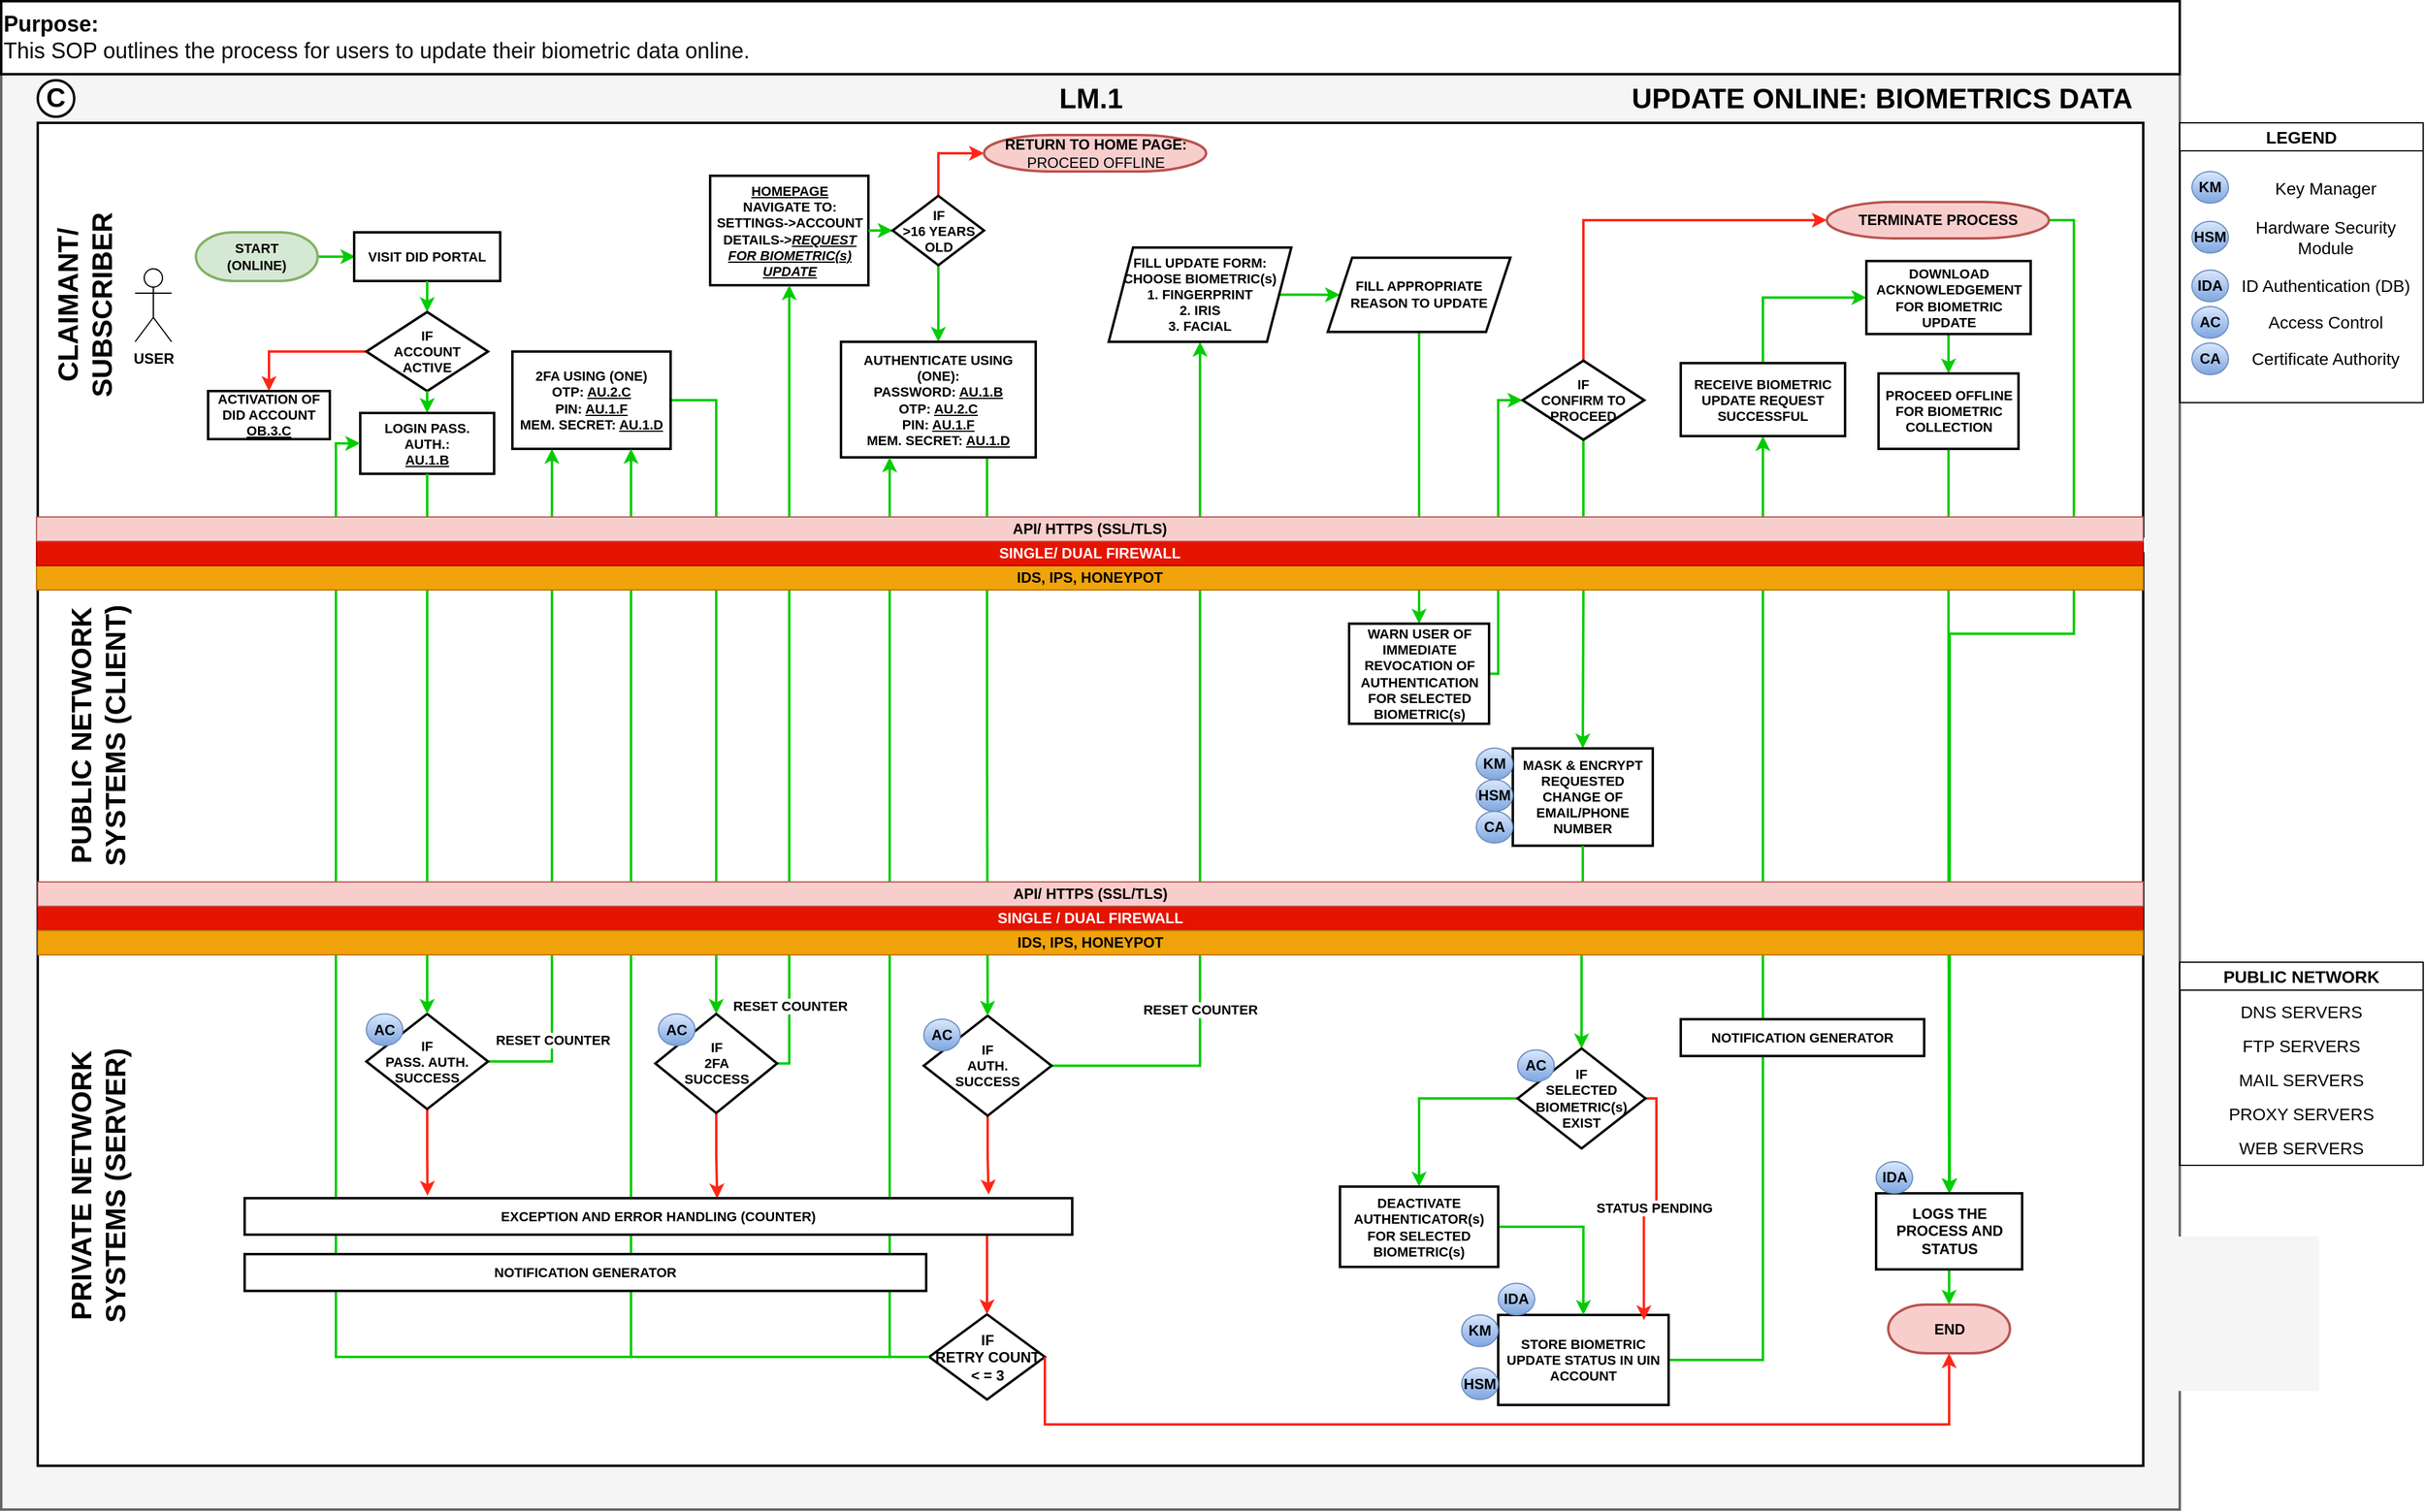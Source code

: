 <mxfile version="20.7.4" type="device"><diagram id="bsTosLUH5mfE9uCYUgKQ" name="Page-1"><mxGraphModel dx="-7345" dy="252" grid="1" gridSize="10" guides="1" tooltips="1" connect="1" arrows="1" fold="1" page="1" pageScale="1" pageWidth="1920" pageHeight="1200" math="0" shadow="0"><root><mxCell id="0"/><mxCell id="1" parent="0"/><mxCell id="CPYO5AbDpD3RxbPcnfMz-234" value="" style="rounded=0;whiteSpace=wrap;html=1;fontSize=22;fillColor=#f5f5f5;fontColor=#333333;strokeColor=#666666;direction=east;strokeWidth=2;fontStyle=1" parent="1" vertex="1"><mxGeometry x="8680" y="170" width="1790" height="1180" as="geometry"/></mxCell><mxCell id="CPYO5AbDpD3RxbPcnfMz-236" value="" style="rounded=0;whiteSpace=wrap;html=1;strokeWidth=2;fontStyle=1;" parent="1" vertex="1"><mxGeometry x="8710" y="210" width="1730" height="340" as="geometry"/></mxCell><mxCell id="CPYO5AbDpD3RxbPcnfMz-237" value="CLAIMANT/&lt;br&gt;SUBSCRIBER" style="text;html=1;align=center;verticalAlign=middle;resizable=0;points=[];autosize=1;strokeColor=none;fillColor=none;fontStyle=1;fontSize=23;strokeWidth=2;horizontal=0;" parent="1" vertex="1"><mxGeometry x="8709" y="275" width="80" height="170" as="geometry"/></mxCell><mxCell id="CPYO5AbDpD3RxbPcnfMz-238" style="edgeStyle=orthogonalEdgeStyle;rounded=0;orthogonalLoop=1;jettySize=auto;html=1;exitX=1;exitY=0.5;exitDx=0;exitDy=0;exitPerimeter=0;entryX=0;entryY=0.5;entryDx=0;entryDy=0;strokeColor=#00CC00;strokeWidth=2;fontStyle=1;" parent="1" source="CPYO5AbDpD3RxbPcnfMz-239" edge="1"><mxGeometry relative="1" as="geometry"><mxPoint x="8971" y="320" as="targetPoint"/></mxGeometry></mxCell><mxCell id="CPYO5AbDpD3RxbPcnfMz-239" value="&lt;b style=&quot;font-size: 11px;&quot;&gt;START&lt;br&gt;(ONLINE)&lt;br&gt;&lt;/b&gt;" style="strokeWidth=2;html=1;shape=mxgraph.flowchart.terminator;whiteSpace=wrap;fillColor=#d5e8d4;strokeColor=#82b366;fontSize=11;" parent="1" vertex="1"><mxGeometry x="8840" y="300" width="100" height="40" as="geometry"/></mxCell><mxCell id="CPYO5AbDpD3RxbPcnfMz-240" value="LM.1" style="text;html=1;align=center;verticalAlign=middle;resizable=0;points=[];autosize=1;strokeColor=none;fillColor=none;fontStyle=1;strokeWidth=2;fontSize=23;" parent="1" vertex="1"><mxGeometry x="9535" y="170" width="80" height="40" as="geometry"/></mxCell><mxCell id="CPYO5AbDpD3RxbPcnfMz-241" value="C" style="ellipse;whiteSpace=wrap;html=1;aspect=fixed;strokeWidth=2;fontStyle=1;fontSize=22;direction=south;" parent="1" vertex="1"><mxGeometry x="8710" y="175" width="30" height="30" as="geometry"/></mxCell><mxCell id="CPYO5AbDpD3RxbPcnfMz-242" value="&lt;font style=&quot;font-size: 14px;&quot;&gt;LEGEND&lt;/font&gt;" style="swimlane;whiteSpace=wrap;html=1;" parent="1" vertex="1"><mxGeometry x="10470" y="210" width="200" height="230" as="geometry"/></mxCell><mxCell id="CPYO5AbDpD3RxbPcnfMz-243" value="KM" style="ellipse;whiteSpace=wrap;html=1;fillColor=#dae8fc;strokeColor=#6c8ebf;gradientColor=#7ea6e0;fontStyle=1" parent="CPYO5AbDpD3RxbPcnfMz-242" vertex="1"><mxGeometry x="10" y="40" width="30" height="26" as="geometry"/></mxCell><mxCell id="CPYO5AbDpD3RxbPcnfMz-244" value="IDA" style="ellipse;whiteSpace=wrap;html=1;fillColor=#dae8fc;strokeColor=#6c8ebf;gradientColor=#7ea6e0;fontStyle=1" parent="CPYO5AbDpD3RxbPcnfMz-242" vertex="1"><mxGeometry x="10" y="121" width="30" height="26" as="geometry"/></mxCell><mxCell id="CPYO5AbDpD3RxbPcnfMz-245" value="HSM" style="ellipse;whiteSpace=wrap;html=1;fillColor=#dae8fc;strokeColor=#6c8ebf;gradientColor=#7ea6e0;fontStyle=1" parent="CPYO5AbDpD3RxbPcnfMz-242" vertex="1"><mxGeometry x="10" y="81" width="30" height="26" as="geometry"/></mxCell><mxCell id="CPYO5AbDpD3RxbPcnfMz-247" value="Key Manager" style="text;html=1;strokeColor=none;fillColor=none;align=center;verticalAlign=middle;whiteSpace=wrap;rounded=0;fontSize=14;" parent="CPYO5AbDpD3RxbPcnfMz-242" vertex="1"><mxGeometry x="40" y="40" width="160" height="28" as="geometry"/></mxCell><mxCell id="CPYO5AbDpD3RxbPcnfMz-249" value="Hardware Security Module" style="text;html=1;strokeColor=none;fillColor=none;align=center;verticalAlign=middle;whiteSpace=wrap;rounded=0;fontSize=14;" parent="CPYO5AbDpD3RxbPcnfMz-242" vertex="1"><mxGeometry x="40" y="80" width="160" height="28" as="geometry"/></mxCell><mxCell id="CPYO5AbDpD3RxbPcnfMz-250" value="ID Authentication (DB)" style="text;html=1;strokeColor=none;fillColor=none;align=center;verticalAlign=middle;whiteSpace=wrap;rounded=0;fontSize=14;" parent="CPYO5AbDpD3RxbPcnfMz-242" vertex="1"><mxGeometry x="40" y="120" width="160" height="28" as="geometry"/></mxCell><mxCell id="CPYO5AbDpD3RxbPcnfMz-251" value="AC" style="ellipse;whiteSpace=wrap;html=1;fillColor=#dae8fc;strokeColor=#6c8ebf;gradientColor=#7ea6e0;fontStyle=1" parent="CPYO5AbDpD3RxbPcnfMz-242" vertex="1"><mxGeometry x="10" y="151" width="30" height="26" as="geometry"/></mxCell><mxCell id="CPYO5AbDpD3RxbPcnfMz-252" value="Access Control" style="text;html=1;strokeColor=none;fillColor=none;align=center;verticalAlign=middle;whiteSpace=wrap;rounded=0;fontSize=14;" parent="CPYO5AbDpD3RxbPcnfMz-242" vertex="1"><mxGeometry x="40" y="150" width="160" height="28" as="geometry"/></mxCell><mxCell id="CPYO5AbDpD3RxbPcnfMz-253" value="Certificate Authority" style="text;html=1;strokeColor=none;fillColor=none;align=center;verticalAlign=middle;whiteSpace=wrap;rounded=0;fontSize=14;" parent="CPYO5AbDpD3RxbPcnfMz-242" vertex="1"><mxGeometry x="40" y="180" width="160" height="28" as="geometry"/></mxCell><mxCell id="CPYO5AbDpD3RxbPcnfMz-254" value="CA" style="ellipse;whiteSpace=wrap;html=1;fillColor=#dae8fc;strokeColor=#6c8ebf;gradientColor=#7ea6e0;fontStyle=1" parent="CPYO5AbDpD3RxbPcnfMz-242" vertex="1"><mxGeometry x="10" y="181" width="30" height="26" as="geometry"/></mxCell><mxCell id="CPYO5AbDpD3RxbPcnfMz-255" value="" style="rounded=0;whiteSpace=wrap;html=1;strokeWidth=2;fontStyle=1;" parent="1" vertex="1"><mxGeometry x="8710" y="564" width="1730" height="300" as="geometry"/></mxCell><mxCell id="CPYO5AbDpD3RxbPcnfMz-256" value="" style="rounded=0;whiteSpace=wrap;html=1;strokeWidth=2;fontStyle=1;" parent="1" vertex="1"><mxGeometry x="8710" y="864" width="1730" height="450" as="geometry"/></mxCell><mxCell id="CPYO5AbDpD3RxbPcnfMz-257" value="PRIVATE NETWORK&lt;br style=&quot;border-color: var(--border-color);&quot;&gt;SYSTEMS (SERVER)" style="text;html=1;align=center;verticalAlign=middle;resizable=0;points=[];autosize=1;strokeColor=none;fillColor=none;fontStyle=1;fontSize=23;strokeWidth=2;horizontal=0;" parent="1" vertex="1"><mxGeometry x="8720" y="964" width="80" height="240" as="geometry"/></mxCell><mxCell id="CPYO5AbDpD3RxbPcnfMz-258" value="PUBLIC NETWORK&lt;br style=&quot;border-color: var(--border-color);&quot;&gt;SYSTEMS (CLIENT)" style="text;html=1;align=center;verticalAlign=middle;resizable=0;points=[];autosize=1;strokeColor=none;fillColor=none;fontStyle=1;fontSize=23;strokeWidth=2;horizontal=0;" parent="1" vertex="1"><mxGeometry x="8720" y="599" width="80" height="230" as="geometry"/></mxCell><mxCell id="CPYO5AbDpD3RxbPcnfMz-260" style="edgeStyle=orthogonalEdgeStyle;rounded=0;orthogonalLoop=1;jettySize=auto;html=1;exitX=0.5;exitY=1;exitDx=0;exitDy=0;strokeColor=#FF2617;strokeWidth=2;fontStyle=1;entryX=0.899;entryY=-0.1;entryDx=0;entryDy=0;entryPerimeter=0;" parent="1" source="CPYO5AbDpD3RxbPcnfMz-261" target="CPYO5AbDpD3RxbPcnfMz-380" edge="1"><mxGeometry relative="1" as="geometry"><Array as="points"/></mxGeometry></mxCell><mxCell id="CPYO5AbDpD3RxbPcnfMz-403" value="RESET COUNTER" style="edgeStyle=orthogonalEdgeStyle;rounded=0;orthogonalLoop=1;jettySize=auto;html=1;exitX=1;exitY=0.5;exitDx=0;exitDy=0;entryX=0.5;entryY=1;entryDx=0;entryDy=0;strokeColor=#00CC00;strokeWidth=2;fontStyle=1;" parent="1" source="CPYO5AbDpD3RxbPcnfMz-261" target="CPYO5AbDpD3RxbPcnfMz-402" edge="1"><mxGeometry x="-0.534" relative="1" as="geometry"><mxPoint y="-1" as="offset"/></mxGeometry></mxCell><mxCell id="CPYO5AbDpD3RxbPcnfMz-261" value="IF &lt;br&gt;AUTH. &lt;br&gt;SUCCESS" style="rounded=0;whiteSpace=wrap;html=1;fontStyle=1;strokeWidth=2;fontSize=11;shape=rhombus;perimeter=rhombusPerimeter;" parent="1" vertex="1"><mxGeometry x="9438" y="944" width="105" height="82.25" as="geometry"/></mxCell><mxCell id="CPYO5AbDpD3RxbPcnfMz-270" value="AC" style="ellipse;whiteSpace=wrap;html=1;fillColor=#dae8fc;strokeColor=#6c8ebf;gradientColor=#7ea6e0;fontStyle=1" parent="1" vertex="1"><mxGeometry x="9438" y="946.87" width="30" height="26" as="geometry"/></mxCell><mxCell id="CPYO5AbDpD3RxbPcnfMz-271" value="&lt;font style=&quot;font-size: 14px;&quot;&gt;PUBLIC NETWORK&lt;/font&gt;" style="swimlane;whiteSpace=wrap;html=1;" parent="1" vertex="1"><mxGeometry x="10470" y="900" width="200" height="167" as="geometry"/></mxCell><mxCell id="CPYO5AbDpD3RxbPcnfMz-272" value="DNS SERVERS" style="text;html=1;strokeColor=none;fillColor=none;align=center;verticalAlign=middle;whiteSpace=wrap;rounded=0;fontSize=14;" parent="CPYO5AbDpD3RxbPcnfMz-271" vertex="1"><mxGeometry y="27" width="200" height="28" as="geometry"/></mxCell><mxCell id="CPYO5AbDpD3RxbPcnfMz-273" value="FTP SERVERS" style="text;html=1;strokeColor=none;fillColor=none;align=center;verticalAlign=middle;whiteSpace=wrap;rounded=0;fontSize=14;" parent="CPYO5AbDpD3RxbPcnfMz-271" vertex="1"><mxGeometry y="55" width="200" height="28" as="geometry"/></mxCell><mxCell id="CPYO5AbDpD3RxbPcnfMz-274" value="MAIL SERVERS" style="text;html=1;strokeColor=none;fillColor=none;align=center;verticalAlign=middle;whiteSpace=wrap;rounded=0;fontSize=14;" parent="CPYO5AbDpD3RxbPcnfMz-271" vertex="1"><mxGeometry y="83" width="200" height="28" as="geometry"/></mxCell><mxCell id="CPYO5AbDpD3RxbPcnfMz-275" value="PROXY SERVERS" style="text;html=1;strokeColor=none;fillColor=none;align=center;verticalAlign=middle;whiteSpace=wrap;rounded=0;fontSize=14;" parent="CPYO5AbDpD3RxbPcnfMz-271" vertex="1"><mxGeometry y="111" width="200" height="28" as="geometry"/></mxCell><mxCell id="CPYO5AbDpD3RxbPcnfMz-276" value="WEB SERVERS" style="text;html=1;strokeColor=none;fillColor=none;align=center;verticalAlign=middle;whiteSpace=wrap;rounded=0;fontSize=14;" parent="CPYO5AbDpD3RxbPcnfMz-271" vertex="1"><mxGeometry y="139" width="200" height="28" as="geometry"/></mxCell><mxCell id="CPYO5AbDpD3RxbPcnfMz-277" value="USER" style="shape=umlActor;verticalLabelPosition=bottom;verticalAlign=top;html=1;outlineConnect=0;fontStyle=1" parent="1" vertex="1"><mxGeometry x="8790" y="330" width="30" height="60" as="geometry"/></mxCell><mxCell id="CPYO5AbDpD3RxbPcnfMz-281" value="UPDATE ONLINE: BIOMETRICS DATA" style="text;html=1;align=center;verticalAlign=middle;resizable=0;points=[];autosize=1;strokeColor=none;fillColor=none;fontStyle=1;strokeWidth=2;fontSize=23;" parent="1" vertex="1"><mxGeometry x="10010" y="170" width="430" height="40" as="geometry"/></mxCell><mxCell id="CPYO5AbDpD3RxbPcnfMz-282" value="VISIT DID PORTAL" style="rounded=0;whiteSpace=wrap;html=1;fontStyle=1;strokeWidth=2;fontSize=11;" parent="1" vertex="1"><mxGeometry x="8970" y="300" width="120" height="40" as="geometry"/></mxCell><mxCell id="CPYO5AbDpD3RxbPcnfMz-283" style="edgeStyle=orthogonalEdgeStyle;rounded=0;orthogonalLoop=1;jettySize=auto;html=1;exitX=0.5;exitY=1;exitDx=0;exitDy=0;strokeColor=#00CC00;strokeWidth=2;fontStyle=1;" parent="1" source="CPYO5AbDpD3RxbPcnfMz-383" target="CPYO5AbDpD3RxbPcnfMz-286" edge="1"><mxGeometry relative="1" as="geometry"/></mxCell><mxCell id="CPYO5AbDpD3RxbPcnfMz-284" value="&lt;u&gt;HOMEPAGE&lt;/u&gt;&lt;br&gt;NAVIGATE TO:&lt;br&gt;SETTINGS-&amp;gt;ACCOUNT DETAILS-&amp;gt;&lt;i&gt;&lt;u&gt;REQUEST FOR BIOMETRIC(s) UPDATE&lt;/u&gt;&lt;/i&gt;" style="rounded=0;whiteSpace=wrap;html=1;fontStyle=1;strokeWidth=2;fontSize=11;" parent="1" vertex="1"><mxGeometry x="9262.5" y="253.5" width="130" height="90" as="geometry"/></mxCell><mxCell id="CPYO5AbDpD3RxbPcnfMz-285" style="edgeStyle=orthogonalEdgeStyle;rounded=0;orthogonalLoop=1;jettySize=auto;html=1;exitX=0.75;exitY=1;exitDx=0;exitDy=0;entryX=0.5;entryY=0;entryDx=0;entryDy=0;strokeColor=#00CC00;strokeWidth=2;fontStyle=1;" parent="1" source="CPYO5AbDpD3RxbPcnfMz-286" target="CPYO5AbDpD3RxbPcnfMz-261" edge="1"><mxGeometry relative="1" as="geometry"/></mxCell><mxCell id="CPYO5AbDpD3RxbPcnfMz-286" value="AUTHENTICATE USING (ONE):&lt;br&gt;PASSWORD: &lt;u&gt;AU.1.B&lt;/u&gt;&lt;br&gt;OTP: &lt;u&gt;AU.2.C&lt;/u&gt;&lt;br&gt;PIN: &lt;u&gt;AU.1.F&lt;/u&gt;&lt;br&gt;MEM. SECRET: &lt;u&gt;AU.1.D&lt;/u&gt;" style="rounded=0;whiteSpace=wrap;html=1;fontStyle=1;strokeWidth=2;fontSize=11;" parent="1" vertex="1"><mxGeometry x="9370" y="390" width="160" height="95" as="geometry"/></mxCell><mxCell id="CPYO5AbDpD3RxbPcnfMz-294" style="edgeStyle=orthogonalEdgeStyle;rounded=0;orthogonalLoop=1;jettySize=auto;html=1;exitX=0;exitY=0.5;exitDx=0;exitDy=0;entryX=0.25;entryY=1;entryDx=0;entryDy=0;strokeColor=#00CC00;strokeWidth=2;fontStyle=1;" parent="1" source="CPYO5AbDpD3RxbPcnfMz-297" target="CPYO5AbDpD3RxbPcnfMz-286" edge="1"><mxGeometry relative="1" as="geometry"/></mxCell><mxCell id="CPYO5AbDpD3RxbPcnfMz-297" value="IF &lt;br&gt;RETRY COUNT &lt;br&gt;&amp;lt; = 3" style="rounded=0;whiteSpace=wrap;html=1;fontStyle=1;strokeWidth=2;shape=rhombus;perimeter=rhombusPerimeter;" parent="1" vertex="1"><mxGeometry x="9442.5" y="1189.5" width="95" height="70" as="geometry"/></mxCell><mxCell id="CPYO5AbDpD3RxbPcnfMz-315" value="RESET COUNTER" style="edgeStyle=orthogonalEdgeStyle;rounded=0;orthogonalLoop=1;jettySize=auto;html=1;exitX=1;exitY=0.5;exitDx=0;exitDy=0;entryX=0.25;entryY=1;entryDx=0;entryDy=0;strokeColor=#00CC00;strokeWidth=2;fontStyle=1;" parent="1" source="CPYO5AbDpD3RxbPcnfMz-317" target="CPYO5AbDpD3RxbPcnfMz-326" edge="1"><mxGeometry x="-0.747" relative="1" as="geometry"><mxPoint as="offset"/></mxGeometry></mxCell><mxCell id="CPYO5AbDpD3RxbPcnfMz-316" style="edgeStyle=orthogonalEdgeStyle;rounded=0;orthogonalLoop=1;jettySize=auto;html=1;exitX=0.5;exitY=1;exitDx=0;exitDy=0;strokeColor=#FF2617;strokeWidth=2;fontStyle=1;entryX=0.221;entryY=-0.065;entryDx=0;entryDy=0;entryPerimeter=0;" parent="1" source="CPYO5AbDpD3RxbPcnfMz-317" target="CPYO5AbDpD3RxbPcnfMz-380" edge="1"><mxGeometry relative="1" as="geometry"><mxPoint x="9030" y="1090" as="targetPoint"/></mxGeometry></mxCell><mxCell id="CPYO5AbDpD3RxbPcnfMz-317" value="IF &lt;br&gt;PASS. AUTH. SUCCESS" style="rounded=0;whiteSpace=wrap;html=1;fontStyle=1;strokeWidth=2;fontSize=11;shape=rhombus;perimeter=rhombusPerimeter;" parent="1" vertex="1"><mxGeometry x="8980" y="942.5" width="100" height="78.25" as="geometry"/></mxCell><mxCell id="CPYO5AbDpD3RxbPcnfMz-318" value="" style="edgeStyle=orthogonalEdgeStyle;rounded=0;orthogonalLoop=1;jettySize=auto;html=1;exitX=0.5;exitY=1;exitDx=0;exitDy=0;entryX=0.5;entryY=0;entryDx=0;entryDy=0;strokeColor=#00CC00;strokeWidth=2;fontStyle=1;" parent="1" source="CPYO5AbDpD3RxbPcnfMz-282" target="CPYO5AbDpD3RxbPcnfMz-320" edge="1"><mxGeometry relative="1" as="geometry"><mxPoint x="9030" y="340" as="sourcePoint"/><mxPoint x="8950" y="1210" as="targetPoint"/></mxGeometry></mxCell><mxCell id="CPYO5AbDpD3RxbPcnfMz-319" style="edgeStyle=orthogonalEdgeStyle;rounded=0;orthogonalLoop=1;jettySize=auto;html=1;exitX=0;exitY=0.5;exitDx=0;exitDy=0;entryX=0.5;entryY=0;entryDx=0;entryDy=0;strokeColor=#FF2617;strokeWidth=2;fontStyle=1;" parent="1" source="CPYO5AbDpD3RxbPcnfMz-320" target="CPYO5AbDpD3RxbPcnfMz-321" edge="1"><mxGeometry relative="1" as="geometry"/></mxCell><mxCell id="CPYO5AbDpD3RxbPcnfMz-320" value="IF&lt;br&gt;ACCOUNT &lt;br&gt;ACTIVE" style="rounded=0;whiteSpace=wrap;html=1;fontStyle=1;strokeWidth=2;fontSize=11;shape=rhombus;perimeter=rhombusPerimeter;" parent="1" vertex="1"><mxGeometry x="8980" y="365.5" width="100" height="65" as="geometry"/></mxCell><mxCell id="CPYO5AbDpD3RxbPcnfMz-321" value="ACTIVATION OF DID ACCOUNT&lt;br&gt;&lt;u&gt;OB.3.C&lt;/u&gt;" style="rounded=0;whiteSpace=wrap;html=1;fontStyle=1;strokeWidth=2;fontSize=11;" parent="1" vertex="1"><mxGeometry x="8850" y="430.5" width="100" height="39.5" as="geometry"/></mxCell><mxCell id="CPYO5AbDpD3RxbPcnfMz-322" value="" style="edgeStyle=orthogonalEdgeStyle;rounded=0;orthogonalLoop=1;jettySize=auto;html=1;exitX=0.5;exitY=1;exitDx=0;exitDy=0;entryX=0.5;entryY=0;entryDx=0;entryDy=0;strokeColor=#00CC00;strokeWidth=2;fontStyle=1;" parent="1" source="CPYO5AbDpD3RxbPcnfMz-320" target="CPYO5AbDpD3RxbPcnfMz-323" edge="1"><mxGeometry relative="1" as="geometry"><mxPoint x="9030" y="432" as="sourcePoint"/><mxPoint x="8960" y="1170" as="targetPoint"/></mxGeometry></mxCell><mxCell id="CPYO5AbDpD3RxbPcnfMz-323" value="LOGIN PASS. AUTH.:&lt;br&gt;&lt;u&gt;AU.1.B&lt;/u&gt;" style="rounded=0;whiteSpace=wrap;html=1;fontStyle=1;strokeWidth=2;fontSize=11;" parent="1" vertex="1"><mxGeometry x="8975" y="448.5" width="110" height="50" as="geometry"/></mxCell><mxCell id="CPYO5AbDpD3RxbPcnfMz-324" value="" style="edgeStyle=orthogonalEdgeStyle;rounded=0;orthogonalLoop=1;jettySize=auto;html=1;exitX=0.5;exitY=1;exitDx=0;exitDy=0;entryX=0.5;entryY=0;entryDx=0;entryDy=0;strokeColor=#00CC00;strokeWidth=2;fontStyle=1;" parent="1" source="CPYO5AbDpD3RxbPcnfMz-323" target="CPYO5AbDpD3RxbPcnfMz-317" edge="1"><mxGeometry relative="1" as="geometry"><mxPoint x="9030" y="490" as="sourcePoint"/><mxPoint x="9030" y="896.75" as="targetPoint"/></mxGeometry></mxCell><mxCell id="CPYO5AbDpD3RxbPcnfMz-325" style="edgeStyle=orthogonalEdgeStyle;rounded=0;orthogonalLoop=1;jettySize=auto;html=1;exitX=1;exitY=0.5;exitDx=0;exitDy=0;entryX=0.5;entryY=0;entryDx=0;entryDy=0;strokeColor=#00CC00;strokeWidth=2;fontStyle=1;" parent="1" source="CPYO5AbDpD3RxbPcnfMz-326" target="CPYO5AbDpD3RxbPcnfMz-331" edge="1"><mxGeometry relative="1" as="geometry"/></mxCell><mxCell id="CPYO5AbDpD3RxbPcnfMz-326" value="2FA USING (ONE)&lt;br&gt;OTP: &lt;u&gt;AU.2.C&lt;/u&gt;&lt;br&gt;PIN: &lt;u&gt;AU.1.F&lt;/u&gt;&lt;br&gt;MEM. SECRET: &lt;u&gt;AU.1.D&lt;/u&gt;" style="rounded=0;whiteSpace=wrap;html=1;fontStyle=1;strokeWidth=2;fontSize=11;" parent="1" vertex="1"><mxGeometry x="9100" y="398" width="130" height="80" as="geometry"/></mxCell><mxCell id="CPYO5AbDpD3RxbPcnfMz-327" style="edgeStyle=orthogonalEdgeStyle;rounded=0;orthogonalLoop=1;jettySize=auto;html=1;entryX=0.75;entryY=1;entryDx=0;entryDy=0;strokeColor=#00CC00;strokeWidth=2;fontStyle=1;" parent="1" source="CPYO5AbDpD3RxbPcnfMz-297" target="CPYO5AbDpD3RxbPcnfMz-326" edge="1"><mxGeometry relative="1" as="geometry"><mxPoint x="9220" y="1474" as="sourcePoint"/></mxGeometry></mxCell><mxCell id="CPYO5AbDpD3RxbPcnfMz-328" style="edgeStyle=orthogonalEdgeStyle;rounded=0;orthogonalLoop=1;jettySize=auto;html=1;entryX=0;entryY=0.5;entryDx=0;entryDy=0;strokeColor=#00CC00;strokeWidth=2;fontStyle=1;" parent="1" source="CPYO5AbDpD3RxbPcnfMz-297" target="CPYO5AbDpD3RxbPcnfMz-323" edge="1"><mxGeometry relative="1" as="geometry"><mxPoint x="8982.5" y="1470.5" as="sourcePoint"/></mxGeometry></mxCell><mxCell id="CPYO5AbDpD3RxbPcnfMz-329" value="" style="edgeStyle=orthogonalEdgeStyle;rounded=0;orthogonalLoop=1;jettySize=auto;html=1;exitX=0.5;exitY=1;exitDx=0;exitDy=0;strokeColor=#FF2617;strokeWidth=2;fontStyle=1;entryX=0.571;entryY=0.007;entryDx=0;entryDy=0;entryPerimeter=0;" parent="1" source="CPYO5AbDpD3RxbPcnfMz-331" target="CPYO5AbDpD3RxbPcnfMz-380" edge="1"><mxGeometry relative="1" as="geometry"><mxPoint x="9267.5" y="1203" as="targetPoint"/><Array as="points"/></mxGeometry></mxCell><mxCell id="CPYO5AbDpD3RxbPcnfMz-330" value="RESET COUNTER" style="edgeStyle=orthogonalEdgeStyle;rounded=0;orthogonalLoop=1;jettySize=auto;html=1;exitX=1;exitY=0.5;exitDx=0;exitDy=0;entryX=0.5;entryY=1;entryDx=0;entryDy=0;strokeColor=#00CC00;strokeWidth=2;fontStyle=1;" parent="1" source="CPYO5AbDpD3RxbPcnfMz-331" target="CPYO5AbDpD3RxbPcnfMz-284" edge="1"><mxGeometry x="-0.823" relative="1" as="geometry"><mxPoint as="offset"/><Array as="points"><mxPoint x="9328" y="983"/></Array></mxGeometry></mxCell><mxCell id="CPYO5AbDpD3RxbPcnfMz-331" value="IF &lt;br&gt;2FA &lt;br&gt;SUCCESS" style="rounded=0;whiteSpace=wrap;html=1;fontStyle=1;strokeWidth=2;fontSize=11;shape=rhombus;perimeter=rhombusPerimeter;" parent="1" vertex="1"><mxGeometry x="9217.5" y="942.5" width="100" height="81.5" as="geometry"/></mxCell><mxCell id="CPYO5AbDpD3RxbPcnfMz-332" value="AC" style="ellipse;whiteSpace=wrap;html=1;fillColor=#dae8fc;strokeColor=#6c8ebf;gradientColor=#7ea6e0;fontStyle=1" parent="1" vertex="1"><mxGeometry x="9220" y="942.5" width="30" height="26" as="geometry"/></mxCell><mxCell id="CPYO5AbDpD3RxbPcnfMz-333" value="AC" style="ellipse;whiteSpace=wrap;html=1;fillColor=#dae8fc;strokeColor=#6c8ebf;gradientColor=#7ea6e0;fontStyle=1" parent="1" vertex="1"><mxGeometry x="8980" y="942.5" width="30" height="26" as="geometry"/></mxCell><mxCell id="cxd1ULnUOL-_W-ztbsEd-1" style="edgeStyle=orthogonalEdgeStyle;rounded=0;orthogonalLoop=1;jettySize=auto;html=1;exitX=0.75;exitY=1;exitDx=0;exitDy=0;entryX=0.5;entryY=0;entryDx=0;entryDy=0;strokeColor=#FF2617;strokeWidth=2;fontStyle=1;" parent="1" source="CPYO5AbDpD3RxbPcnfMz-380" target="CPYO5AbDpD3RxbPcnfMz-297" edge="1"><mxGeometry relative="1" as="geometry"><Array as="points"><mxPoint x="9490" y="1124"/></Array></mxGeometry></mxCell><mxCell id="CPYO5AbDpD3RxbPcnfMz-380" value="EXCEPTION AND ERROR HANDLING (COUNTER)" style="rounded=0;whiteSpace=wrap;html=1;fontStyle=1;strokeWidth=2;fontSize=11;shape=label;boundedLbl=1;backgroundOutline=1;size=9.769;" parent="1" vertex="1"><mxGeometry x="8880" y="1094" width="680" height="30" as="geometry"/></mxCell><mxCell id="CPYO5AbDpD3RxbPcnfMz-381" value="" style="edgeStyle=orthogonalEdgeStyle;rounded=0;orthogonalLoop=1;jettySize=auto;html=1;exitX=1;exitY=0.5;exitDx=0;exitDy=0;strokeColor=#00CC00;strokeWidth=2;fontStyle=1;" parent="1" source="CPYO5AbDpD3RxbPcnfMz-284" target="CPYO5AbDpD3RxbPcnfMz-383" edge="1"><mxGeometry relative="1" as="geometry"><mxPoint x="9393" y="299" as="sourcePoint"/><mxPoint x="9450" y="390" as="targetPoint"/></mxGeometry></mxCell><mxCell id="CPYO5AbDpD3RxbPcnfMz-382" style="edgeStyle=orthogonalEdgeStyle;rounded=0;orthogonalLoop=1;jettySize=auto;html=1;exitX=0.5;exitY=0;exitDx=0;exitDy=0;entryX=0;entryY=0.5;entryDx=0;entryDy=0;entryPerimeter=0;strokeColor=#FF2617;strokeWidth=2;fontStyle=1;" parent="1" source="CPYO5AbDpD3RxbPcnfMz-383" target="CPYO5AbDpD3RxbPcnfMz-385" edge="1"><mxGeometry relative="1" as="geometry"/></mxCell><mxCell id="CPYO5AbDpD3RxbPcnfMz-383" value="IF &lt;br&gt;&amp;gt;16 YEARS &lt;br&gt;OLD" style="rounded=0;whiteSpace=wrap;html=1;fontStyle=1;strokeWidth=2;fontSize=11;shape=rhombus;perimeter=rhombusPerimeter;" parent="1" vertex="1"><mxGeometry x="9412.5" y="270" width="75" height="57" as="geometry"/></mxCell><mxCell id="CPYO5AbDpD3RxbPcnfMz-385" value="&lt;span style=&quot;border-color: var(--border-color);&quot;&gt;&lt;b&gt;RETURN TO HOME PAGE:&lt;br&gt;&lt;/b&gt;PROCEED OFFLINE&lt;br&gt;&lt;/span&gt;" style="strokeWidth=2;html=1;shape=mxgraph.flowchart.terminator;whiteSpace=wrap;fillColor=#f8cecc;strokeColor=#b85450;" parent="1" vertex="1"><mxGeometry x="9487.5" y="220" width="182.5" height="30" as="geometry"/></mxCell><mxCell id="CPYO5AbDpD3RxbPcnfMz-405" style="edgeStyle=orthogonalEdgeStyle;rounded=0;orthogonalLoop=1;jettySize=auto;html=1;exitX=1;exitY=0.5;exitDx=0;exitDy=0;entryX=0;entryY=0.5;entryDx=0;entryDy=0;strokeColor=#00CC00;strokeWidth=2;fontStyle=1;" parent="1" source="CPYO5AbDpD3RxbPcnfMz-402" target="CPYO5AbDpD3RxbPcnfMz-404" edge="1"><mxGeometry relative="1" as="geometry"/></mxCell><mxCell id="CPYO5AbDpD3RxbPcnfMz-402" value="FILL UPDATE FORM: CHOOSE BIOMETRIC(s)&lt;br&gt;1. FINGERPRINT&lt;br&gt;2. IRIS&lt;br&gt;3. FACIAL" style="shape=parallelogram;perimeter=parallelogramPerimeter;whiteSpace=wrap;html=1;fixedSize=1;fontSize=11;rounded=0;fontStyle=1;strokeWidth=2;" parent="1" vertex="1"><mxGeometry x="9590" y="312.5" width="150" height="77.5" as="geometry"/></mxCell><mxCell id="CPYO5AbDpD3RxbPcnfMz-411" style="edgeStyle=orthogonalEdgeStyle;rounded=0;orthogonalLoop=1;jettySize=auto;html=1;exitX=0.5;exitY=1;exitDx=0;exitDy=0;entryX=0.5;entryY=0;entryDx=0;entryDy=0;strokeColor=#00CC00;strokeWidth=2;fontStyle=1;" parent="1" source="CPYO5AbDpD3RxbPcnfMz-404" target="CPYO5AbDpD3RxbPcnfMz-410" edge="1"><mxGeometry relative="1" as="geometry"/></mxCell><mxCell id="CPYO5AbDpD3RxbPcnfMz-404" value="FILL APPROPRIATE REASON TO UPDATE" style="shape=parallelogram;perimeter=parallelogramPerimeter;whiteSpace=wrap;html=1;fixedSize=1;fontSize=11;rounded=0;fontStyle=1;strokeWidth=2;" parent="1" vertex="1"><mxGeometry x="9770" y="320.86" width="150" height="61.04" as="geometry"/></mxCell><mxCell id="CPYO5AbDpD3RxbPcnfMz-420" style="edgeStyle=orthogonalEdgeStyle;rounded=0;orthogonalLoop=1;jettySize=auto;html=1;exitX=1;exitY=0.5;exitDx=0;exitDy=0;exitPerimeter=0;entryX=0.5;entryY=1;entryDx=0;entryDy=0;strokeColor=#00CC00;strokeWidth=2;fontStyle=1;" parent="1" source="CPYO5AbDpD3RxbPcnfMz-407" target="CPYO5AbDpD3RxbPcnfMz-419" edge="1"><mxGeometry relative="1" as="geometry"/></mxCell><mxCell id="CPYO5AbDpD3RxbPcnfMz-407" value="STORE BIOMETRIC UPDATE STATUS IN UIN ACCOUNT" style="rounded=0;whiteSpace=wrap;html=1;fontSize=11;fontStyle=1;strokeWidth=2;" parent="1" vertex="1"><mxGeometry x="9910" y="1190" width="140" height="74" as="geometry"/></mxCell><mxCell id="CPYO5AbDpD3RxbPcnfMz-408" value="HSM" style="ellipse;whiteSpace=wrap;html=1;fillColor=#dae8fc;strokeColor=#6c8ebf;gradientColor=#7ea6e0;fontStyle=1" parent="1" vertex="1"><mxGeometry x="9880" y="1233.5" width="30" height="26" as="geometry"/></mxCell><mxCell id="CPYO5AbDpD3RxbPcnfMz-409" value="KM" style="ellipse;whiteSpace=wrap;html=1;fillColor=#dae8fc;strokeColor=#6c8ebf;gradientColor=#7ea6e0;fontStyle=1" parent="1" vertex="1"><mxGeometry x="9880" y="1190" width="30" height="26" as="geometry"/></mxCell><mxCell id="CPYO5AbDpD3RxbPcnfMz-414" style="edgeStyle=orthogonalEdgeStyle;rounded=0;orthogonalLoop=1;jettySize=auto;html=1;exitX=1;exitY=0.5;exitDx=0;exitDy=0;entryX=0;entryY=0.5;entryDx=0;entryDy=0;strokeColor=#00CC00;strokeWidth=2;fontStyle=1;" parent="1" source="CPYO5AbDpD3RxbPcnfMz-410" target="CPYO5AbDpD3RxbPcnfMz-413" edge="1"><mxGeometry relative="1" as="geometry"><Array as="points"><mxPoint x="9910" y="663"/><mxPoint x="9910" y="438"/></Array></mxGeometry></mxCell><mxCell id="CPYO5AbDpD3RxbPcnfMz-410" value="WARN USER OF IMMEDIATE REVOCATION OF AUTHENTICATION FOR SELECTED BIOMETRIC(s)" style="rounded=0;whiteSpace=wrap;html=1;fontStyle=1;strokeWidth=2;fontSize=11;" parent="1" vertex="1"><mxGeometry x="9787.5" y="621.72" width="115" height="82.28" as="geometry"/></mxCell><mxCell id="CPYO5AbDpD3RxbPcnfMz-415" style="edgeStyle=orthogonalEdgeStyle;rounded=0;orthogonalLoop=1;jettySize=auto;html=1;exitX=0.5;exitY=1;exitDx=0;exitDy=0;entryX=0.5;entryY=0;entryDx=0;entryDy=0;strokeColor=#00CC00;strokeWidth=2;fontStyle=1;" parent="1" source="CPYO5AbDpD3RxbPcnfMz-413" target="CPYO5AbDpD3RxbPcnfMz-425" edge="1"><mxGeometry relative="1" as="geometry"/></mxCell><mxCell id="CPYO5AbDpD3RxbPcnfMz-417" style="edgeStyle=orthogonalEdgeStyle;rounded=0;orthogonalLoop=1;jettySize=auto;html=1;exitX=0.5;exitY=0;exitDx=0;exitDy=0;entryX=0;entryY=0.5;entryDx=0;entryDy=0;entryPerimeter=0;strokeColor=#FF2617;strokeWidth=2;fontStyle=1;" parent="1" source="CPYO5AbDpD3RxbPcnfMz-413" target="CPYO5AbDpD3RxbPcnfMz-416" edge="1"><mxGeometry relative="1" as="geometry"/></mxCell><mxCell id="CPYO5AbDpD3RxbPcnfMz-413" value="IF &lt;br&gt;CONFIRM TO PROCEED" style="rounded=0;whiteSpace=wrap;html=1;fontStyle=1;strokeWidth=2;fontSize=11;shape=rhombus;perimeter=rhombusPerimeter;" parent="1" vertex="1"><mxGeometry x="9930" y="405.5" width="100" height="65" as="geometry"/></mxCell><mxCell id="CPYO5AbDpD3RxbPcnfMz-442" style="edgeStyle=orthogonalEdgeStyle;rounded=0;orthogonalLoop=1;jettySize=auto;html=1;exitX=1;exitY=0.5;exitDx=0;exitDy=0;exitPerimeter=0;strokeColor=#00CC00;strokeWidth=2;fontStyle=1;" parent="1" source="CPYO5AbDpD3RxbPcnfMz-416" target="CPYO5AbDpD3RxbPcnfMz-436" edge="1"><mxGeometry relative="1" as="geometry"><Array as="points"><mxPoint x="10383" y="290"/><mxPoint x="10383" y="630"/><mxPoint x="10281" y="630"/></Array></mxGeometry></mxCell><mxCell id="CPYO5AbDpD3RxbPcnfMz-416" value="&lt;span style=&quot;border-color: var(--border-color);&quot;&gt;&lt;b&gt;TERMINATE PROCESS&lt;/b&gt;&lt;br&gt;&lt;/span&gt;" style="strokeWidth=2;html=1;shape=mxgraph.flowchart.terminator;whiteSpace=wrap;fillColor=#f8cecc;strokeColor=#b85450;" parent="1" vertex="1"><mxGeometry x="10180" y="275" width="182.5" height="30" as="geometry"/></mxCell><mxCell id="CPYO5AbDpD3RxbPcnfMz-418" value="IDA" style="ellipse;whiteSpace=wrap;html=1;fillColor=#dae8fc;strokeColor=#6c8ebf;gradientColor=#7ea6e0;fontStyle=1" parent="1" vertex="1"><mxGeometry x="9910" y="1164" width="30" height="26" as="geometry"/></mxCell><mxCell id="CPYO5AbDpD3RxbPcnfMz-439" style="edgeStyle=orthogonalEdgeStyle;rounded=0;orthogonalLoop=1;jettySize=auto;html=1;exitX=0.5;exitY=0;exitDx=0;exitDy=0;entryX=0;entryY=0.5;entryDx=0;entryDy=0;strokeColor=#00CC00;strokeWidth=2;fontStyle=1;" parent="1" source="CPYO5AbDpD3RxbPcnfMz-419" target="CPYO5AbDpD3RxbPcnfMz-421" edge="1"><mxGeometry relative="1" as="geometry"/></mxCell><mxCell id="CPYO5AbDpD3RxbPcnfMz-419" value="RECEIVE BIOMETRIC UPDATE REQUEST SUCCESSFUL" style="rounded=0;whiteSpace=wrap;html=1;fontStyle=1;strokeWidth=2;fontSize=11;" parent="1" vertex="1"><mxGeometry x="10060" y="407.5" width="135" height="60" as="geometry"/></mxCell><mxCell id="CPYO5AbDpD3RxbPcnfMz-440" style="edgeStyle=orthogonalEdgeStyle;rounded=0;orthogonalLoop=1;jettySize=auto;html=1;exitX=0.5;exitY=1;exitDx=0;exitDy=0;entryX=0.5;entryY=0;entryDx=0;entryDy=0;strokeColor=#00CC00;strokeWidth=2;fontStyle=1;" parent="1" source="CPYO5AbDpD3RxbPcnfMz-421" target="CPYO5AbDpD3RxbPcnfMz-423" edge="1"><mxGeometry relative="1" as="geometry"/></mxCell><mxCell id="CPYO5AbDpD3RxbPcnfMz-421" value="DOWNLOAD ACKNOWLEDGEMENT FOR BIOMETRIC UPDATE" style="rounded=0;whiteSpace=wrap;html=1;fontStyle=1;strokeWidth=2;fontSize=11;" parent="1" vertex="1"><mxGeometry x="10212.5" y="323.61" width="135" height="60" as="geometry"/></mxCell><mxCell id="CPYO5AbDpD3RxbPcnfMz-441" style="edgeStyle=orthogonalEdgeStyle;rounded=0;orthogonalLoop=1;jettySize=auto;html=1;exitX=0.5;exitY=1;exitDx=0;exitDy=0;strokeColor=#00CC00;strokeWidth=2;fontStyle=1;" parent="1" source="CPYO5AbDpD3RxbPcnfMz-423" target="CPYO5AbDpD3RxbPcnfMz-436" edge="1"><mxGeometry relative="1" as="geometry"/></mxCell><mxCell id="CPYO5AbDpD3RxbPcnfMz-423" value="PROCEED OFFLINE FOR BIOMETRIC COLLECTION" style="rounded=0;whiteSpace=wrap;html=1;fontStyle=1;strokeWidth=2;fontSize=11;" parent="1" vertex="1"><mxGeometry x="10222.5" y="416" width="115" height="62" as="geometry"/></mxCell><mxCell id="CPYO5AbDpD3RxbPcnfMz-424" value="" style="group" parent="1" vertex="1" connectable="0"><mxGeometry x="9892" y="724" width="145" height="80.25" as="geometry"/></mxCell><mxCell id="CPYO5AbDpD3RxbPcnfMz-425" value="MASK &amp;amp; ENCRYPT REQUESTED CHANGE OF EMAIL/PHONE NUMBER" style="rounded=0;whiteSpace=wrap;html=1;fontStyle=1;strokeWidth=2;fontSize=11;" parent="CPYO5AbDpD3RxbPcnfMz-424" vertex="1"><mxGeometry x="30" y="0.25" width="115" height="80" as="geometry"/></mxCell><mxCell id="CPYO5AbDpD3RxbPcnfMz-426" value="KM" style="ellipse;whiteSpace=wrap;html=1;fillColor=#dae8fc;strokeColor=#6c8ebf;gradientColor=#7ea6e0;fontStyle=1" parent="CPYO5AbDpD3RxbPcnfMz-424" vertex="1"><mxGeometry width="30" height="26" as="geometry"/></mxCell><mxCell id="CPYO5AbDpD3RxbPcnfMz-427" value="HSM" style="ellipse;whiteSpace=wrap;html=1;fillColor=#dae8fc;strokeColor=#6c8ebf;gradientColor=#7ea6e0;fontStyle=1" parent="CPYO5AbDpD3RxbPcnfMz-424" vertex="1"><mxGeometry y="26" width="30" height="26" as="geometry"/></mxCell><mxCell id="CPYO5AbDpD3RxbPcnfMz-428" value="CA" style="ellipse;whiteSpace=wrap;html=1;fillColor=#dae8fc;strokeColor=#6c8ebf;gradientColor=#7ea6e0;fontStyle=1" parent="CPYO5AbDpD3RxbPcnfMz-424" vertex="1"><mxGeometry y="52" width="30" height="26" as="geometry"/></mxCell><mxCell id="CPYO5AbDpD3RxbPcnfMz-429" style="edgeStyle=orthogonalEdgeStyle;rounded=0;orthogonalLoop=1;jettySize=auto;html=1;exitX=0;exitY=0.5;exitDx=0;exitDy=0;entryX=0.5;entryY=0;entryDx=0;entryDy=0;strokeColor=#00CC00;strokeWidth=2;fontStyle=1;" parent="1" source="CPYO5AbDpD3RxbPcnfMz-431" target="p-32p7-hqkPYB9SNNwEo-2" edge="1"><mxGeometry relative="1" as="geometry"><Array as="points"><mxPoint x="9845" y="1012"/></Array></mxGeometry></mxCell><mxCell id="CPYO5AbDpD3RxbPcnfMz-432" value="" style="edgeStyle=orthogonalEdgeStyle;rounded=0;orthogonalLoop=1;jettySize=auto;html=1;exitX=0.5;exitY=1;exitDx=0;exitDy=0;entryX=0.5;entryY=0;entryDx=0;entryDy=0;strokeColor=#00CC00;strokeWidth=2;fontStyle=1;" parent="1" source="CPYO5AbDpD3RxbPcnfMz-425" target="CPYO5AbDpD3RxbPcnfMz-431" edge="1"><mxGeometry relative="1" as="geometry"><mxPoint x="9980" y="804" as="sourcePoint"/><mxPoint x="9979" y="1151" as="targetPoint"/></mxGeometry></mxCell><mxCell id="CPYO5AbDpD3RxbPcnfMz-433" value="STATUS PENDING" style="edgeStyle=orthogonalEdgeStyle;rounded=0;orthogonalLoop=1;jettySize=auto;html=1;exitX=1;exitY=0.5;exitDx=0;exitDy=0;entryX=0.855;entryY=0;entryDx=0;entryDy=4.35;entryPerimeter=0;strokeColor=#FF2617;strokeWidth=2;fontStyle=1;" parent="1" source="CPYO5AbDpD3RxbPcnfMz-431" target="CPYO5AbDpD3RxbPcnfMz-407" edge="1"><mxGeometry relative="1" as="geometry"><Array as="points"><mxPoint x="10040" y="1012"/><mxPoint x="10040" y="1102"/><mxPoint x="10030" y="1102"/></Array></mxGeometry></mxCell><mxCell id="CPYO5AbDpD3RxbPcnfMz-431" value="IF &lt;br&gt;SELECTED BIOMETRIC(s) EXIST" style="rounded=0;whiteSpace=wrap;html=1;fontStyle=1;strokeWidth=2;fontSize=11;shape=rhombus;perimeter=rhombusPerimeter;" parent="1" vertex="1"><mxGeometry x="9926" y="970.86" width="105" height="82.25" as="geometry"/></mxCell><mxCell id="CPYO5AbDpD3RxbPcnfMz-430" value="AC" style="ellipse;whiteSpace=wrap;html=1;fillColor=#dae8fc;strokeColor=#6c8ebf;gradientColor=#7ea6e0;fontStyle=1" parent="1" vertex="1"><mxGeometry x="9926" y="972.13" width="30" height="26" as="geometry"/></mxCell><mxCell id="CPYO5AbDpD3RxbPcnfMz-361" value="NOTIFICATION GENERATOR" style="rounded=0;whiteSpace=wrap;html=1;fontStyle=1;strokeWidth=2;fontSize=11;fillColor=default;strokeColor=default;" parent="1" vertex="1"><mxGeometry x="10060" y="946.87" width="200" height="30.25" as="geometry"/></mxCell><mxCell id="CPYO5AbDpD3RxbPcnfMz-435" value="" style="edgeStyle=orthogonalEdgeStyle;rounded=0;orthogonalLoop=1;jettySize=auto;html=1;strokeColor=#00CC00;fontStyle=1;strokeWidth=2;" parent="1" source="CPYO5AbDpD3RxbPcnfMz-436" target="CPYO5AbDpD3RxbPcnfMz-437" edge="1"><mxGeometry relative="1" as="geometry"/></mxCell><mxCell id="CPYO5AbDpD3RxbPcnfMz-436" value="LOGS THE PROCESS AND STATUS" style="rounded=0;whiteSpace=wrap;html=1;fontStyle=1;strokeWidth=2;" parent="1" vertex="1"><mxGeometry x="10220.5" y="1090" width="120" height="62.55" as="geometry"/></mxCell><mxCell id="CPYO5AbDpD3RxbPcnfMz-437" value="&lt;b&gt;END&lt;/b&gt;" style="strokeWidth=2;html=1;shape=mxgraph.flowchart.terminator;whiteSpace=wrap;fillColor=#f8cecc;strokeColor=#b85450;" parent="1" vertex="1"><mxGeometry x="10230.5" y="1181.55" width="100" height="40" as="geometry"/></mxCell><mxCell id="CPYO5AbDpD3RxbPcnfMz-438" value="IDA" style="ellipse;whiteSpace=wrap;html=1;fillColor=#dae8fc;strokeColor=#6c8ebf;gradientColor=#7ea6e0;fontStyle=1" parent="1" vertex="1"><mxGeometry x="10220.5" y="1064" width="30" height="26" as="geometry"/></mxCell><mxCell id="CPYO5AbDpD3RxbPcnfMz-389" value="" style="group" parent="1" vertex="1" connectable="0"><mxGeometry x="8709" y="534" width="1731" height="60" as="geometry"/></mxCell><mxCell id="CPYO5AbDpD3RxbPcnfMz-390" value="" style="group" parent="CPYO5AbDpD3RxbPcnfMz-389" vertex="1" connectable="0"><mxGeometry y="20" width="1731" height="40" as="geometry"/></mxCell><mxCell id="CPYO5AbDpD3RxbPcnfMz-391" value="IDS, IPS, HONEYPOT" style="shape=label;whiteSpace=wrap;html=1;boundedLbl=1;backgroundOutline=1;darkOpacity=0.05;darkOpacity2=0.1;fillColor=#f0a30a;strokeColor=#BD7000;rounded=0;fontColor=#000000;fontSize=12;fontStyle=1" parent="CPYO5AbDpD3RxbPcnfMz-390" vertex="1"><mxGeometry y="20" width="1731.0" height="20" as="geometry"/></mxCell><mxCell id="CPYO5AbDpD3RxbPcnfMz-392" value="SINGLE/ DUAL FIREWALL" style="shape=label;whiteSpace=wrap;html=1;boundedLbl=1;backgroundOutline=1;darkOpacity=0.05;darkOpacity2=0.1;fillColor=#e51400;fontColor=#ffffff;strokeColor=#B20000;rounded=0;fontStyle=1" parent="CPYO5AbDpD3RxbPcnfMz-390" vertex="1"><mxGeometry width="1731.0" height="20" as="geometry"/></mxCell><mxCell id="CPYO5AbDpD3RxbPcnfMz-393" value="API/ HTTPS (SSL/TLS)" style="shape=label;whiteSpace=wrap;html=1;boundedLbl=1;backgroundOutline=1;darkOpacity=0.05;darkOpacity2=0.1;fillColor=#f8cecc;strokeColor=#b85450;rounded=0;fontStyle=1" parent="CPYO5AbDpD3RxbPcnfMz-389" vertex="1"><mxGeometry width="1731" height="20" as="geometry"/></mxCell><mxCell id="CPYO5AbDpD3RxbPcnfMz-394" value="" style="group" parent="1" vertex="1" connectable="0"><mxGeometry x="8710" y="834" width="1730" height="60" as="geometry"/></mxCell><mxCell id="CPYO5AbDpD3RxbPcnfMz-395" value="" style="group" parent="CPYO5AbDpD3RxbPcnfMz-394" vertex="1" connectable="0"><mxGeometry y="20" width="1730" height="40" as="geometry"/></mxCell><mxCell id="CPYO5AbDpD3RxbPcnfMz-396" value="SINGLE / DUAL FIREWALL" style="shape=label;whiteSpace=wrap;html=1;boundedLbl=1;backgroundOutline=1;darkOpacity=0.05;darkOpacity2=0.1;fillColor=#e51400;fontColor=#ffffff;strokeColor=#B20000;rounded=0;fontStyle=1" parent="CPYO5AbDpD3RxbPcnfMz-395" vertex="1"><mxGeometry width="1730" height="20" as="geometry"/></mxCell><mxCell id="CPYO5AbDpD3RxbPcnfMz-397" value="IDS, IPS, HONEYPOT" style="shape=label;whiteSpace=wrap;html=1;boundedLbl=1;backgroundOutline=1;darkOpacity=0.05;darkOpacity2=0.1;fillColor=#f0a30a;strokeColor=#BD7000;rounded=0;fontColor=#000000;fontSize=12;fontStyle=1" parent="CPYO5AbDpD3RxbPcnfMz-395" vertex="1"><mxGeometry y="20" width="1730" height="20" as="geometry"/></mxCell><mxCell id="CPYO5AbDpD3RxbPcnfMz-398" value="API/ HTTPS (SSL/TLS)" style="shape=label;whiteSpace=wrap;html=1;boundedLbl=1;backgroundOutline=1;darkOpacity=0.05;darkOpacity2=0.1;fillColor=#f8cecc;strokeColor=#b85450;rounded=0;fontStyle=1" parent="CPYO5AbDpD3RxbPcnfMz-394" vertex="1"><mxGeometry width="1730" height="20" as="geometry"/></mxCell><mxCell id="01w5FAMEEElFUmkY92BY-1" value="NOTIFICATION GENERATOR" style="rounded=0;whiteSpace=wrap;html=1;fontStyle=1;strokeWidth=2;fontSize=11;fillColor=default;strokeColor=default;" parent="1" vertex="1"><mxGeometry x="8880" y="1140" width="560" height="30.25" as="geometry"/></mxCell><mxCell id="glx3Pz8O1VB4NQ9BH-CM-1" style="edgeStyle=orthogonalEdgeStyle;rounded=0;orthogonalLoop=1;jettySize=auto;html=1;exitX=1;exitY=0.5;exitDx=0;exitDy=0;entryX=0.5;entryY=1;entryDx=0;entryDy=0;entryPerimeter=0;strokeColor=#FF2617;strokeWidth=2;fontStyle=1;" parent="1" source="CPYO5AbDpD3RxbPcnfMz-297" target="CPYO5AbDpD3RxbPcnfMz-437" edge="1"><mxGeometry relative="1" as="geometry"><Array as="points"><mxPoint x="9537" y="1280"/><mxPoint x="10281" y="1280"/></Array></mxGeometry></mxCell><mxCell id="p-32p7-hqkPYB9SNNwEo-3" style="edgeStyle=orthogonalEdgeStyle;rounded=0;orthogonalLoop=1;jettySize=auto;html=1;exitX=1;exitY=0.5;exitDx=0;exitDy=0;strokeColor=#00CC00;strokeWidth=2;fontStyle=1;" parent="1" source="p-32p7-hqkPYB9SNNwEo-2" target="CPYO5AbDpD3RxbPcnfMz-407" edge="1"><mxGeometry relative="1" as="geometry"/></mxCell><mxCell id="p-32p7-hqkPYB9SNNwEo-2" value="DEACTIVATE AUTHENTICATOR(s) FOR SELECTED BIOMETRIC(s)" style="rounded=0;whiteSpace=wrap;html=1;fontStyle=1;strokeWidth=2;fontSize=11;fillColor=default;strokeColor=default;" parent="1" vertex="1"><mxGeometry x="9780" y="1084.5" width="130" height="66" as="geometry"/></mxCell><mxCell id="Qd5jfBexVLlcY652j2pu-1" value="&lt;div style=&quot;font-size: 18px;&quot;&gt;&lt;font style=&quot;font-size: 18px;&quot;&gt;&lt;b style=&quot;font-size: 18px;&quot;&gt;Purpose:&lt;/b&gt;&lt;/font&gt;&lt;/div&gt;&lt;div style=&quot;font-size: 18px;&quot;&gt;This SOP o&lt;span style=&quot;background-color: rgb(255, 255, 255); color: rgb(13, 13, 13); font-size: 18px; white-space-collapse: preserve;&quot;&gt;utlines the process for users to update their biometric data online.&lt;/span&gt;&lt;br style=&quot;font-size: 18px;&quot;&gt;&lt;/div&gt;" style="whiteSpace=wrap;html=1;align=left;rounded=0;strokeWidth=2;verticalAlign=middle;fontFamily=Helvetica;fontSize=18;fontStyle=0;" parent="1" vertex="1"><mxGeometry x="8680" y="110" width="1790" height="60" as="geometry"/></mxCell></root></mxGraphModel></diagram></mxfile>